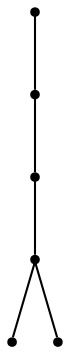 graph {
  node [shape=point,comment="{\"directed\":false,\"doi\":\"10.1007/978-3-030-04414-5_25\",\"figure\":\"1 (1)\"}"]

  v0 [pos="626.2956158859495,294.01694625833625"]
  v1 [pos="626.2956158859495,360.6934177601251"]
  v2 [pos="576.287649378952,427.36988926191395"]
  v3 [pos="526.2796908205065,360.6934177601251"]
  v4 [pos="492.94101468829933,294.01694625833625"]
  v5 [pos="559.6183272099528,294.01694625833625"]

  v0 -- v1 [id="-1",pos="626.2956158859495,294.01694625833625 626.2956158859495,360.6934177601251 626.2956158859495,360.6934177601251 626.2956158859495,360.6934177601251"]
  v3 -- v5 [id="-2",pos="526.2796908205065,360.6934177601251 559.6183272099528,294.01694625833625 559.6183272099528,294.01694625833625 559.6183272099528,294.01694625833625"]
  v3 -- v4 [id="-3",pos="526.2796908205065,360.6934177601251 492.94101468829933,294.01694625833625 492.94101468829933,294.01694625833625 492.94101468829933,294.01694625833625"]
  v2 -- v3 [id="-4",pos="576.287649378952,427.36988926191395 526.2796908205065,360.6934177601251 526.2796908205065,360.6934177601251 526.2796908205065,360.6934177601251"]
  v1 -- v2 [id="-5",pos="626.2956158859495,360.6934177601251 576.287649378952,427.36988926191395 576.287649378952,427.36988926191395 576.287649378952,427.36988926191395"]
}